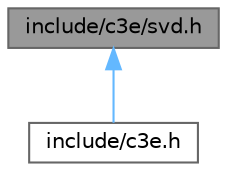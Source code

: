 digraph "include/c3e/svd.h"
{
 // LATEX_PDF_SIZE
  bgcolor="transparent";
  edge [fontname=Helvetica,fontsize=10,labelfontname=Helvetica,labelfontsize=10];
  node [fontname=Helvetica,fontsize=10,shape=box,height=0.2,width=0.4];
  Node1 [id="Node000001",label="include/c3e/svd.h",height=0.2,width=0.4,color="gray40", fillcolor="grey60", style="filled", fontcolor="black",tooltip="Functions for Singular Value Decomposition (SVD) in the C3E library."];
  Node1 -> Node2 [id="edge1_Node000001_Node000002",dir="back",color="steelblue1",style="solid",tooltip=" "];
  Node2 [id="Node000002",label="include/c3e.h",height=0.2,width=0.4,color="grey40", fillcolor="white", style="filled",URL="$c3e_8h.html",tooltip="Main header file for the Complex Compute Core Engine (C3E)."];
}
